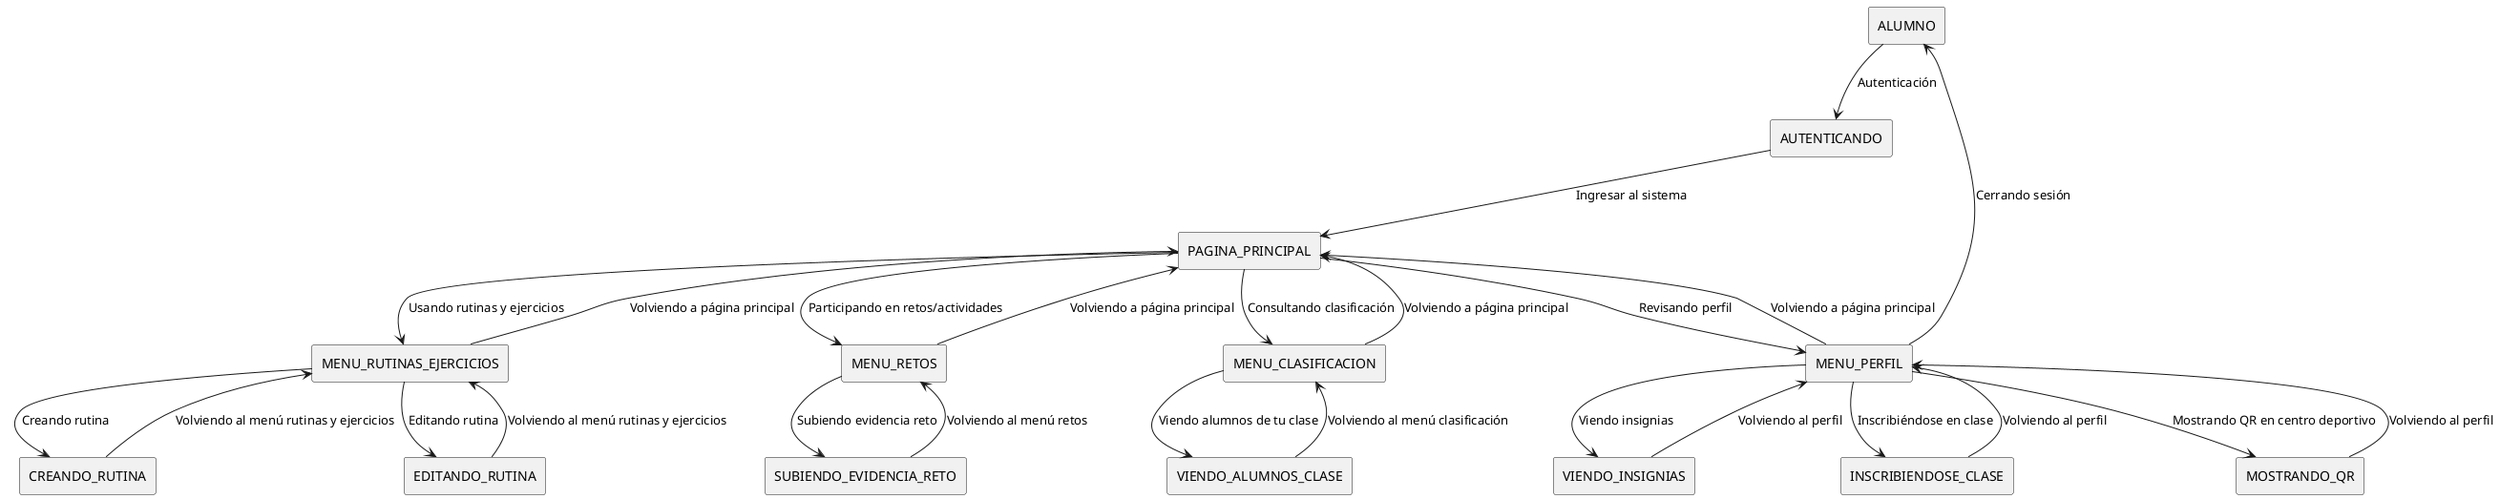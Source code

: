 @startuml AlumnosCasosDeUso
!define RECTANGLE(x) rectangle x

RECTANGLE(ALUMNO)
RECTANGLE(AUTENTICANDO)
RECTANGLE(PAGINA_PRINCIPAL)
RECTANGLE(MENU_RUTINAS_EJERCICIOS)
RECTANGLE(MENU_RETOS)
RECTANGLE(MENU_CLASIFICACION)
RECTANGLE(MENU_PERFIL)
RECTANGLE(VIENDO_INSIGNIAS)
RECTANGLE(INSCRIBIENDOSE_CLASE)
RECTANGLE(MOSTRANDO_QR)
RECTANGLE(CREANDO_RUTINA)
RECTANGLE(EDITANDO_RUTINA)
RECTANGLE(SUBIENDO_EVIDENCIA_RETO)
RECTANGLE(VIENDO_ALUMNOS_CLASE)

ALUMNO --> AUTENTICANDO : Autenticación
AUTENTICANDO --> PAGINA_PRINCIPAL : Ingresar al sistema

PAGINA_PRINCIPAL --> MENU_RUTINAS_EJERCICIOS : Usando rutinas y ejercicios
PAGINA_PRINCIPAL --> MENU_RETOS : Participando en retos/actividades
PAGINA_PRINCIPAL --> MENU_CLASIFICACION : Consultando clasificación
PAGINA_PRINCIPAL --> MENU_PERFIL : Revisando perfil

MENU_RUTINAS_EJERCICIOS --> CREANDO_RUTINA : Creando rutina
MENU_RUTINAS_EJERCICIOS --> EDITANDO_RUTINA : Editando rutina
CREANDO_RUTINA --> MENU_RUTINAS_EJERCICIOS : Volviendo al menú rutinas y ejercicios
EDITANDO_RUTINA --> MENU_RUTINAS_EJERCICIOS : Volviendo al menú rutinas y ejercicios

MENU_RETOS --> SUBIENDO_EVIDENCIA_RETO : Subiendo evidencia reto
SUBIENDO_EVIDENCIA_RETO --> MENU_RETOS : Volviendo al menú retos

MENU_CLASIFICACION --> VIENDO_ALUMNOS_CLASE : Viendo alumnos de tu clase
VIENDO_ALUMNOS_CLASE --> MENU_CLASIFICACION : Volviendo al menú clasificación

MENU_PERFIL --> VIENDO_INSIGNIAS : Viendo insignias
MENU_PERFIL --> INSCRIBIENDOSE_CLASE : Inscribiéndose en clase
MENU_PERFIL --> MOSTRANDO_QR : Mostrando QR en centro deportivo
MENU_PERFIL --> ALUMNO : Cerrando sesión

VIENDO_INSIGNIAS --> MENU_PERFIL : Volviendo al perfil
INSCRIBIENDOSE_CLASE --> MENU_PERFIL : Volviendo al perfil
MOSTRANDO_QR --> MENU_PERFIL : Volviendo al perfil

MENU_RUTINAS_EJERCICIOS --> PAGINA_PRINCIPAL : Volviendo a página principal
MENU_RETOS --> PAGINA_PRINCIPAL : Volviendo a página principal
MENU_CLASIFICACION --> PAGINA_PRINCIPAL : Volviendo a página principal
MENU_PERFIL --> PAGINA_PRINCIPAL : Volviendo a página principal
@enduml
